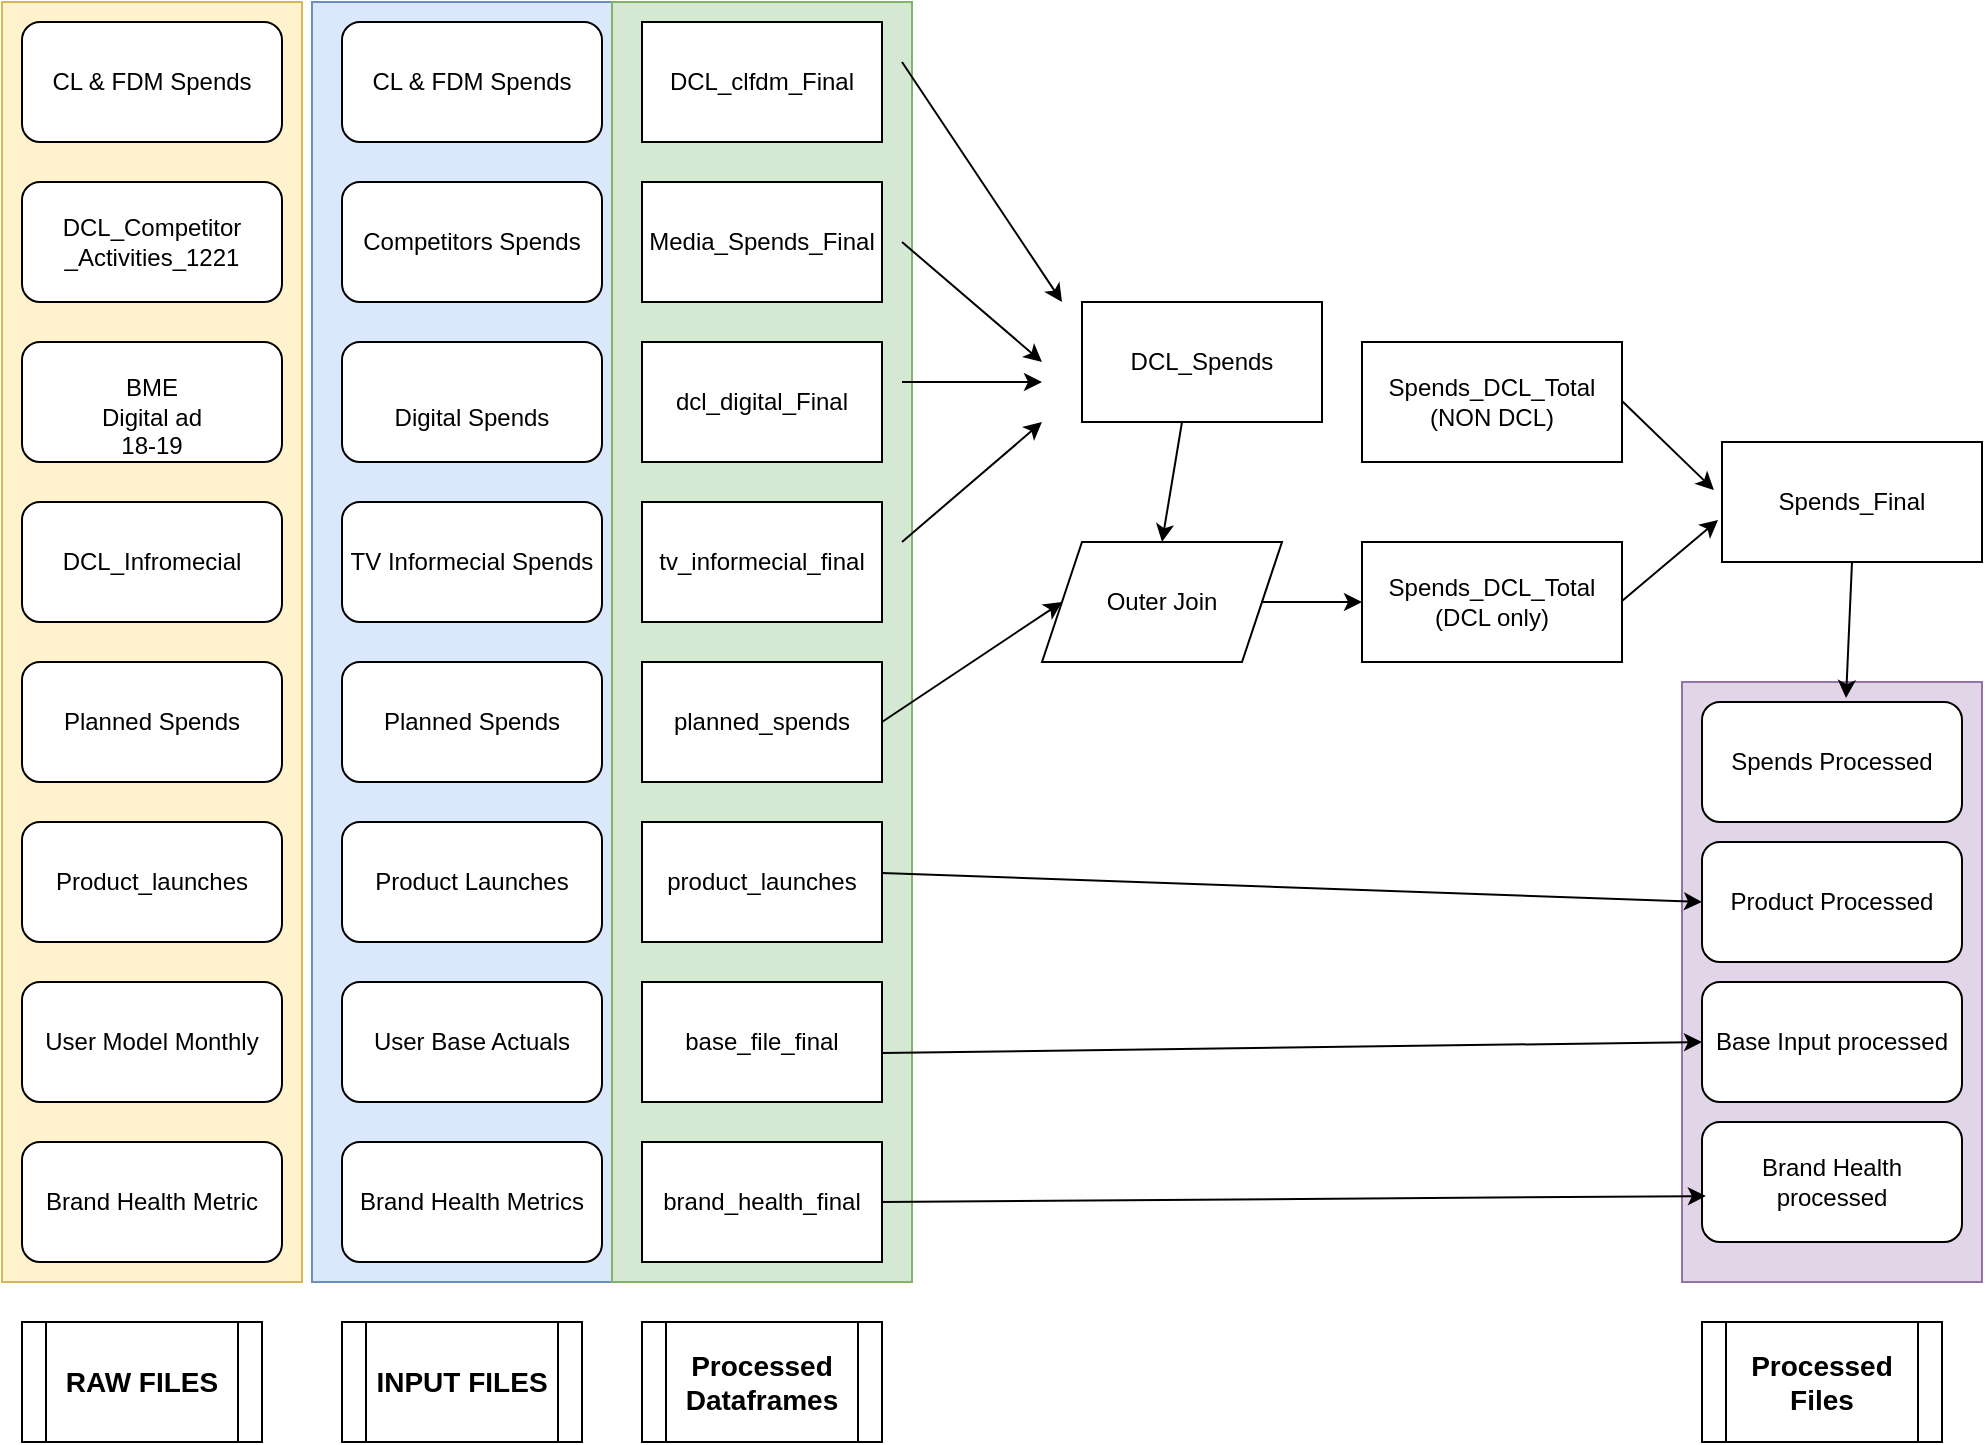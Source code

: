 <mxfile version="17.5.1" type="github">
  <diagram id="i9j07v5g3k-ooIdCJLPA" name="Page-1">
    <mxGraphModel dx="1368" dy="794" grid="1" gridSize="10" guides="1" tooltips="1" connect="1" arrows="1" fold="1" page="1" pageScale="10" pageWidth="850" pageHeight="1100" math="0" shadow="0">
      <root>
        <mxCell id="0" />
        <mxCell id="1" parent="0" />
        <mxCell id="6KyRZjtz5e4vfGwsw1wf-19" value="" style="rounded=0;whiteSpace=wrap;html=1;fillColor=#e1d5e7;strokeColor=#9673a6;" vertex="1" parent="1">
          <mxGeometry x="870" y="410" width="150" height="300" as="geometry" />
        </mxCell>
        <mxCell id="6KyRZjtz5e4vfGwsw1wf-9" value="" style="rounded=0;whiteSpace=wrap;html=1;fillColor=#dae8fc;strokeColor=#6c8ebf;" vertex="1" parent="1">
          <mxGeometry x="185" y="70" width="150" height="640" as="geometry" />
        </mxCell>
        <mxCell id="6KyRZjtz5e4vfGwsw1wf-10" value="" style="rounded=0;whiteSpace=wrap;html=1;fillColor=#d5e8d4;strokeColor=#82b366;" vertex="1" parent="1">
          <mxGeometry x="335" y="70" width="150" height="640" as="geometry" />
        </mxCell>
        <mxCell id="3AeFd26e3MOMKRz6KrFQ-24" value="DCL_Spends" style="rounded=0;whiteSpace=wrap;html=1;" parent="1" vertex="1">
          <mxGeometry x="570" y="220" width="120" height="60" as="geometry" />
        </mxCell>
        <mxCell id="3AeFd26e3MOMKRz6KrFQ-25" value="" style="endArrow=classic;html=1;rounded=0;" parent="1" edge="1">
          <mxGeometry width="50" height="50" relative="1" as="geometry">
            <mxPoint x="480" y="100" as="sourcePoint" />
            <mxPoint x="560" y="220" as="targetPoint" />
            <Array as="points" />
          </mxGeometry>
        </mxCell>
        <mxCell id="3AeFd26e3MOMKRz6KrFQ-26" value="" style="endArrow=classic;html=1;rounded=0;" parent="1" edge="1">
          <mxGeometry width="50" height="50" relative="1" as="geometry">
            <mxPoint x="480" y="190" as="sourcePoint" />
            <mxPoint x="550" y="250" as="targetPoint" />
            <Array as="points" />
          </mxGeometry>
        </mxCell>
        <mxCell id="3AeFd26e3MOMKRz6KrFQ-27" value="" style="endArrow=classic;html=1;rounded=0;" parent="1" edge="1">
          <mxGeometry width="50" height="50" relative="1" as="geometry">
            <mxPoint x="480" y="260" as="sourcePoint" />
            <mxPoint x="550" y="260" as="targetPoint" />
            <Array as="points" />
          </mxGeometry>
        </mxCell>
        <mxCell id="3AeFd26e3MOMKRz6KrFQ-28" value="" style="endArrow=classic;html=1;rounded=0;" parent="1" edge="1">
          <mxGeometry width="50" height="50" relative="1" as="geometry">
            <mxPoint x="480" y="340" as="sourcePoint" />
            <mxPoint x="550" y="280" as="targetPoint" />
            <Array as="points" />
          </mxGeometry>
        </mxCell>
        <mxCell id="3AeFd26e3MOMKRz6KrFQ-29" value="Outer Join" style="shape=parallelogram;perimeter=parallelogramPerimeter;whiteSpace=wrap;html=1;fixedSize=1;" parent="1" vertex="1">
          <mxGeometry x="550" y="340" width="120" height="60" as="geometry" />
        </mxCell>
        <mxCell id="3AeFd26e3MOMKRz6KrFQ-30" value="" style="endArrow=classic;html=1;rounded=0;exitX=1;exitY=0.5;exitDx=0;exitDy=0;entryX=0;entryY=0.5;entryDx=0;entryDy=0;" parent="1" source="3AeFd26e3MOMKRz6KrFQ-21" target="3AeFd26e3MOMKRz6KrFQ-29" edge="1">
          <mxGeometry width="50" height="50" relative="1" as="geometry">
            <mxPoint x="480" y="420" as="sourcePoint" />
            <mxPoint x="540" y="360" as="targetPoint" />
            <Array as="points" />
          </mxGeometry>
        </mxCell>
        <mxCell id="3AeFd26e3MOMKRz6KrFQ-31" value="" style="endArrow=classic;html=1;rounded=0;entryX=0.5;entryY=0;entryDx=0;entryDy=0;" parent="1" target="3AeFd26e3MOMKRz6KrFQ-29" edge="1">
          <mxGeometry width="50" height="50" relative="1" as="geometry">
            <mxPoint x="620" y="280" as="sourcePoint" />
            <mxPoint x="620" y="320" as="targetPoint" />
            <Array as="points" />
          </mxGeometry>
        </mxCell>
        <mxCell id="3AeFd26e3MOMKRz6KrFQ-32" value="" style="endArrow=classic;html=1;rounded=0;" parent="1" edge="1">
          <mxGeometry width="50" height="50" relative="1" as="geometry">
            <mxPoint x="660" y="370" as="sourcePoint" />
            <mxPoint x="710" y="370" as="targetPoint" />
            <Array as="points" />
          </mxGeometry>
        </mxCell>
        <mxCell id="3AeFd26e3MOMKRz6KrFQ-33" value="Spends_DCL_Total&lt;br&gt;(DCL only)" style="rounded=0;whiteSpace=wrap;html=1;" parent="1" vertex="1">
          <mxGeometry x="710" y="340" width="130" height="60" as="geometry" />
        </mxCell>
        <mxCell id="6KyRZjtz5e4vfGwsw1wf-2" value="Spends_DCL_Total&lt;br&gt;(NON DCL)" style="rounded=0;whiteSpace=wrap;html=1;" vertex="1" parent="1">
          <mxGeometry x="710" y="240" width="130" height="60" as="geometry" />
        </mxCell>
        <mxCell id="6KyRZjtz5e4vfGwsw1wf-3" value="Spends_Final" style="rounded=0;whiteSpace=wrap;html=1;" vertex="1" parent="1">
          <mxGeometry x="890" y="290" width="130" height="60" as="geometry" />
        </mxCell>
        <mxCell id="6KyRZjtz5e4vfGwsw1wf-4" value="" style="endArrow=classic;html=1;rounded=0;entryX=-0.031;entryY=0.4;entryDx=0;entryDy=0;entryPerimeter=0;" edge="1" parent="1" target="6KyRZjtz5e4vfGwsw1wf-3">
          <mxGeometry width="50" height="50" relative="1" as="geometry">
            <mxPoint x="840" y="269.5" as="sourcePoint" />
            <mxPoint x="890" y="269.5" as="targetPoint" />
            <Array as="points" />
          </mxGeometry>
        </mxCell>
        <mxCell id="6KyRZjtz5e4vfGwsw1wf-8" value="" style="rounded=0;whiteSpace=wrap;html=1;fillColor=#fff2cc;strokeColor=#d6b656;" vertex="1" parent="1">
          <mxGeometry x="30" y="70" width="150" height="640" as="geometry" />
        </mxCell>
        <mxCell id="6KyRZjtz5e4vfGwsw1wf-5" value="" style="endArrow=classic;html=1;rounded=0;entryX=-0.015;entryY=0.65;entryDx=0;entryDy=0;entryPerimeter=0;" edge="1" parent="1" target="6KyRZjtz5e4vfGwsw1wf-3">
          <mxGeometry width="50" height="50" relative="1" as="geometry">
            <mxPoint x="840" y="369.5" as="sourcePoint" />
            <mxPoint x="890" y="369.5" as="targetPoint" />
            <Array as="points" />
          </mxGeometry>
        </mxCell>
        <mxCell id="3AeFd26e3MOMKRz6KrFQ-1" value="CL &amp;amp; FDM Spends" style="rounded=1;whiteSpace=wrap;html=1;" parent="1" vertex="1">
          <mxGeometry x="40" y="80" width="130" height="60" as="geometry" />
        </mxCell>
        <mxCell id="3AeFd26e3MOMKRz6KrFQ-2" value="&lt;table border=&quot;0&quot; cellpadding=&quot;0&quot; cellspacing=&quot;0&quot; width=&quot;114&quot; style=&quot;border-collapse: collapse ; width: 86pt&quot;&gt;&lt;tbody&gt;&lt;tr style=&quot;height: 45.0pt&quot;&gt;  &lt;td height=&quot;60&quot; class=&quot;xl65&quot; width=&quot;114&quot; style=&quot;height: 45.0pt ; width: 86pt&quot;&gt;DCL_Competitor _Activities_1221&lt;/td&gt;&lt;/tr&gt;&lt;/tbody&gt;&lt;/table&gt;" style="rounded=1;whiteSpace=wrap;html=1;" parent="1" vertex="1">
          <mxGeometry x="40" y="160" width="130" height="60" as="geometry" />
        </mxCell>
        <mxCell id="3AeFd26e3MOMKRz6KrFQ-4" value="Brand Health Metric" style="rounded=1;whiteSpace=wrap;html=1;" parent="1" vertex="1">
          <mxGeometry x="40" y="640" width="130" height="60" as="geometry" />
        </mxCell>
        <mxCell id="3AeFd26e3MOMKRz6KrFQ-5" value="User Model Monthly" style="rounded=1;whiteSpace=wrap;html=1;" parent="1" vertex="1">
          <mxGeometry x="40" y="560" width="130" height="60" as="geometry" />
        </mxCell>
        <mxCell id="3AeFd26e3MOMKRz6KrFQ-6" value="Product_launches" style="rounded=1;whiteSpace=wrap;html=1;" parent="1" vertex="1">
          <mxGeometry x="40" y="480" width="130" height="60" as="geometry" />
        </mxCell>
        <mxCell id="3AeFd26e3MOMKRz6KrFQ-7" value="&lt;table border=&quot;0&quot; cellpadding=&quot;0&quot; cellspacing=&quot;0&quot; width=&quot;114&quot; style=&quot;border-collapse: collapse ; width: 86pt&quot;&gt;&lt;tbody&gt;&lt;tr style=&quot;height: 30.0pt&quot;&gt;&lt;br/&gt;  &lt;td height=&quot;40&quot; class=&quot;xl65&quot; width=&quot;114&quot; style=&quot;height: 30.0pt ; width: 86pt&quot;&gt;BME&lt;br/&gt;  Digital ad&lt;br&gt;18-19&lt;/td&gt;&lt;/tr&gt;&lt;/tbody&gt;&lt;/table&gt;" style="rounded=1;whiteSpace=wrap;html=1;" parent="1" vertex="1">
          <mxGeometry x="40" y="240" width="130" height="60" as="geometry" />
        </mxCell>
        <mxCell id="3AeFd26e3MOMKRz6KrFQ-8" value="DCL_Infromecial" style="rounded=1;whiteSpace=wrap;html=1;" parent="1" vertex="1">
          <mxGeometry x="40" y="320" width="130" height="60" as="geometry" />
        </mxCell>
        <mxCell id="3AeFd26e3MOMKRz6KrFQ-9" value="User Base Actuals" style="rounded=1;whiteSpace=wrap;html=1;" parent="1" vertex="1">
          <mxGeometry x="200" y="560" width="130" height="60" as="geometry" />
        </mxCell>
        <mxCell id="3AeFd26e3MOMKRz6KrFQ-10" value="Competitors Spends" style="rounded=1;whiteSpace=wrap;html=1;" parent="1" vertex="1">
          <mxGeometry x="200" y="160" width="130" height="60" as="geometry" />
        </mxCell>
        <mxCell id="3AeFd26e3MOMKRz6KrFQ-11" value="CL &amp;amp; FDM Spends" style="rounded=1;whiteSpace=wrap;html=1;" parent="1" vertex="1">
          <mxGeometry x="200" y="80" width="130" height="60" as="geometry" />
        </mxCell>
        <mxCell id="3AeFd26e3MOMKRz6KrFQ-12" value="&lt;br&gt;&lt;table border=&quot;0&quot; cellpadding=&quot;0&quot; cellspacing=&quot;0&quot; width=&quot;114&quot; style=&quot;border-collapse: collapse ; width: 86pt&quot;&gt;&lt;tbody&gt;&lt;tr style=&quot;height: 30.0pt&quot;&gt;  &lt;td height=&quot;40&quot; class=&quot;xl65&quot; width=&quot;114&quot; style=&quot;height: 30.0pt ; width: 86pt&quot;&gt;Digital Spends&lt;/td&gt;&lt;/tr&gt;&lt;/tbody&gt;&lt;/table&gt;" style="rounded=1;whiteSpace=wrap;html=1;" parent="1" vertex="1">
          <mxGeometry x="200" y="240" width="130" height="60" as="geometry" />
        </mxCell>
        <mxCell id="3AeFd26e3MOMKRz6KrFQ-13" value="TV Informecial Spends" style="rounded=1;whiteSpace=wrap;html=1;" parent="1" vertex="1">
          <mxGeometry x="200" y="320" width="130" height="60" as="geometry" />
        </mxCell>
        <mxCell id="3AeFd26e3MOMKRz6KrFQ-14" value="Planned Spends" style="rounded=1;whiteSpace=wrap;html=1;" parent="1" vertex="1">
          <mxGeometry x="40" y="400" width="130" height="60" as="geometry" />
        </mxCell>
        <mxCell id="3AeFd26e3MOMKRz6KrFQ-15" value="Planned Spends" style="rounded=1;whiteSpace=wrap;html=1;" parent="1" vertex="1">
          <mxGeometry x="200" y="400" width="130" height="60" as="geometry" />
        </mxCell>
        <mxCell id="3AeFd26e3MOMKRz6KrFQ-16" value="Brand Health Metrics" style="rounded=1;whiteSpace=wrap;html=1;" parent="1" vertex="1">
          <mxGeometry x="200" y="640" width="130" height="60" as="geometry" />
        </mxCell>
        <mxCell id="3AeFd26e3MOMKRz6KrFQ-17" value="Product Launches" style="rounded=1;whiteSpace=wrap;html=1;" parent="1" vertex="1">
          <mxGeometry x="200" y="480" width="130" height="60" as="geometry" />
        </mxCell>
        <mxCell id="3AeFd26e3MOMKRz6KrFQ-18" value="base_file_final" style="rounded=0;whiteSpace=wrap;html=1;" parent="1" vertex="1">
          <mxGeometry x="350" y="560" width="120" height="60" as="geometry" />
        </mxCell>
        <mxCell id="3AeFd26e3MOMKRz6KrFQ-19" value="Media_Spends_Final" style="rounded=0;whiteSpace=wrap;html=1;" parent="1" vertex="1">
          <mxGeometry x="350" y="160" width="120" height="60" as="geometry" />
        </mxCell>
        <mxCell id="3AeFd26e3MOMKRz6KrFQ-20" value="DCL_clfdm_Final" style="rounded=0;whiteSpace=wrap;html=1;" parent="1" vertex="1">
          <mxGeometry x="350" y="80" width="120" height="60" as="geometry" />
        </mxCell>
        <mxCell id="3AeFd26e3MOMKRz6KrFQ-21" value="planned_spends" style="rounded=0;whiteSpace=wrap;html=1;" parent="1" vertex="1">
          <mxGeometry x="350" y="400" width="120" height="60" as="geometry" />
        </mxCell>
        <mxCell id="3AeFd26e3MOMKRz6KrFQ-22" value="tv_informecial_final" style="rounded=0;whiteSpace=wrap;html=1;" parent="1" vertex="1">
          <mxGeometry x="350" y="320" width="120" height="60" as="geometry" />
        </mxCell>
        <mxCell id="3AeFd26e3MOMKRz6KrFQ-23" value="dcl_digital_Final" style="rounded=0;whiteSpace=wrap;html=1;" parent="1" vertex="1">
          <mxGeometry x="350" y="240" width="120" height="60" as="geometry" />
        </mxCell>
        <mxCell id="6KyRZjtz5e4vfGwsw1wf-6" value="product_launches" style="rounded=0;whiteSpace=wrap;html=1;" vertex="1" parent="1">
          <mxGeometry x="350" y="480" width="120" height="60" as="geometry" />
        </mxCell>
        <mxCell id="6KyRZjtz5e4vfGwsw1wf-7" value="brand_health_final" style="rounded=0;whiteSpace=wrap;html=1;" vertex="1" parent="1">
          <mxGeometry x="350" y="640" width="120" height="60" as="geometry" />
        </mxCell>
        <mxCell id="6KyRZjtz5e4vfGwsw1wf-11" value="&lt;font style=&quot;font-size: 14px&quot;&gt;&lt;b&gt;RAW FILES&lt;/b&gt;&lt;/font&gt;" style="shape=process;whiteSpace=wrap;html=1;backgroundOutline=1;" vertex="1" parent="1">
          <mxGeometry x="40" y="730" width="120" height="60" as="geometry" />
        </mxCell>
        <mxCell id="6KyRZjtz5e4vfGwsw1wf-12" value="&lt;font style=&quot;font-size: 14px&quot;&gt;&lt;b&gt;INPUT FILES&lt;/b&gt;&lt;/font&gt;" style="shape=process;whiteSpace=wrap;html=1;backgroundOutline=1;" vertex="1" parent="1">
          <mxGeometry x="200" y="730" width="120" height="60" as="geometry" />
        </mxCell>
        <mxCell id="6KyRZjtz5e4vfGwsw1wf-13" value="&lt;span style=&quot;font-size: 14px&quot;&gt;&lt;b&gt;Processed Dataframes&lt;/b&gt;&lt;/span&gt;" style="shape=process;whiteSpace=wrap;html=1;backgroundOutline=1;" vertex="1" parent="1">
          <mxGeometry x="350" y="730" width="120" height="60" as="geometry" />
        </mxCell>
        <mxCell id="6KyRZjtz5e4vfGwsw1wf-14" value="&lt;span style=&quot;font-size: 14px&quot;&gt;&lt;b&gt;Processed Files&lt;br&gt;&lt;/b&gt;&lt;/span&gt;" style="shape=process;whiteSpace=wrap;html=1;backgroundOutline=1;" vertex="1" parent="1">
          <mxGeometry x="880" y="730" width="120" height="60" as="geometry" />
        </mxCell>
        <mxCell id="6KyRZjtz5e4vfGwsw1wf-15" value="Base Input processed" style="rounded=1;whiteSpace=wrap;html=1;" vertex="1" parent="1">
          <mxGeometry x="880" y="560" width="130" height="60" as="geometry" />
        </mxCell>
        <mxCell id="6KyRZjtz5e4vfGwsw1wf-16" value="Product Processed" style="rounded=1;whiteSpace=wrap;html=1;" vertex="1" parent="1">
          <mxGeometry x="880" y="490" width="130" height="60" as="geometry" />
        </mxCell>
        <mxCell id="6KyRZjtz5e4vfGwsw1wf-17" value="Brand Health processed" style="rounded=1;whiteSpace=wrap;html=1;" vertex="1" parent="1">
          <mxGeometry x="880" y="630" width="130" height="60" as="geometry" />
        </mxCell>
        <mxCell id="6KyRZjtz5e4vfGwsw1wf-18" value="Spends Processed" style="rounded=1;whiteSpace=wrap;html=1;" vertex="1" parent="1">
          <mxGeometry x="880" y="420" width="130" height="60" as="geometry" />
        </mxCell>
        <mxCell id="6KyRZjtz5e4vfGwsw1wf-20" value="" style="endArrow=classic;html=1;rounded=0;entryX=0.554;entryY=-0.033;entryDx=0;entryDy=0;exitX=0.5;exitY=1;exitDx=0;exitDy=0;entryPerimeter=0;" edge="1" parent="1" source="6KyRZjtz5e4vfGwsw1wf-3" target="6KyRZjtz5e4vfGwsw1wf-18">
          <mxGeometry width="50" height="50" relative="1" as="geometry">
            <mxPoint x="940" y="350" as="sourcePoint" />
            <mxPoint x="985.97" y="394.5" as="targetPoint" />
            <Array as="points" />
          </mxGeometry>
        </mxCell>
        <mxCell id="6KyRZjtz5e4vfGwsw1wf-21" value="" style="endArrow=classic;html=1;rounded=0;entryX=0;entryY=0.5;entryDx=0;entryDy=0;" edge="1" parent="1" target="6KyRZjtz5e4vfGwsw1wf-15">
          <mxGeometry width="50" height="50" relative="1" as="geometry">
            <mxPoint x="470" y="595.5" as="sourcePoint" />
            <mxPoint x="515.97" y="640" as="targetPoint" />
            <Array as="points" />
          </mxGeometry>
        </mxCell>
        <mxCell id="6KyRZjtz5e4vfGwsw1wf-22" value="" style="endArrow=classic;html=1;rounded=0;entryX=0.015;entryY=0.617;entryDx=0;entryDy=0;entryPerimeter=0;" edge="1" parent="1" target="6KyRZjtz5e4vfGwsw1wf-17">
          <mxGeometry width="50" height="50" relative="1" as="geometry">
            <mxPoint x="470" y="670" as="sourcePoint" />
            <mxPoint x="515.97" y="714.5" as="targetPoint" />
            <Array as="points" />
          </mxGeometry>
        </mxCell>
        <mxCell id="6KyRZjtz5e4vfGwsw1wf-23" value="" style="endArrow=classic;html=1;rounded=0;entryX=0;entryY=0.5;entryDx=0;entryDy=0;" edge="1" parent="1" target="6KyRZjtz5e4vfGwsw1wf-16">
          <mxGeometry width="50" height="50" relative="1" as="geometry">
            <mxPoint x="470" y="505.5" as="sourcePoint" />
            <mxPoint x="880" y="500" as="targetPoint" />
            <Array as="points" />
          </mxGeometry>
        </mxCell>
      </root>
    </mxGraphModel>
  </diagram>
</mxfile>
